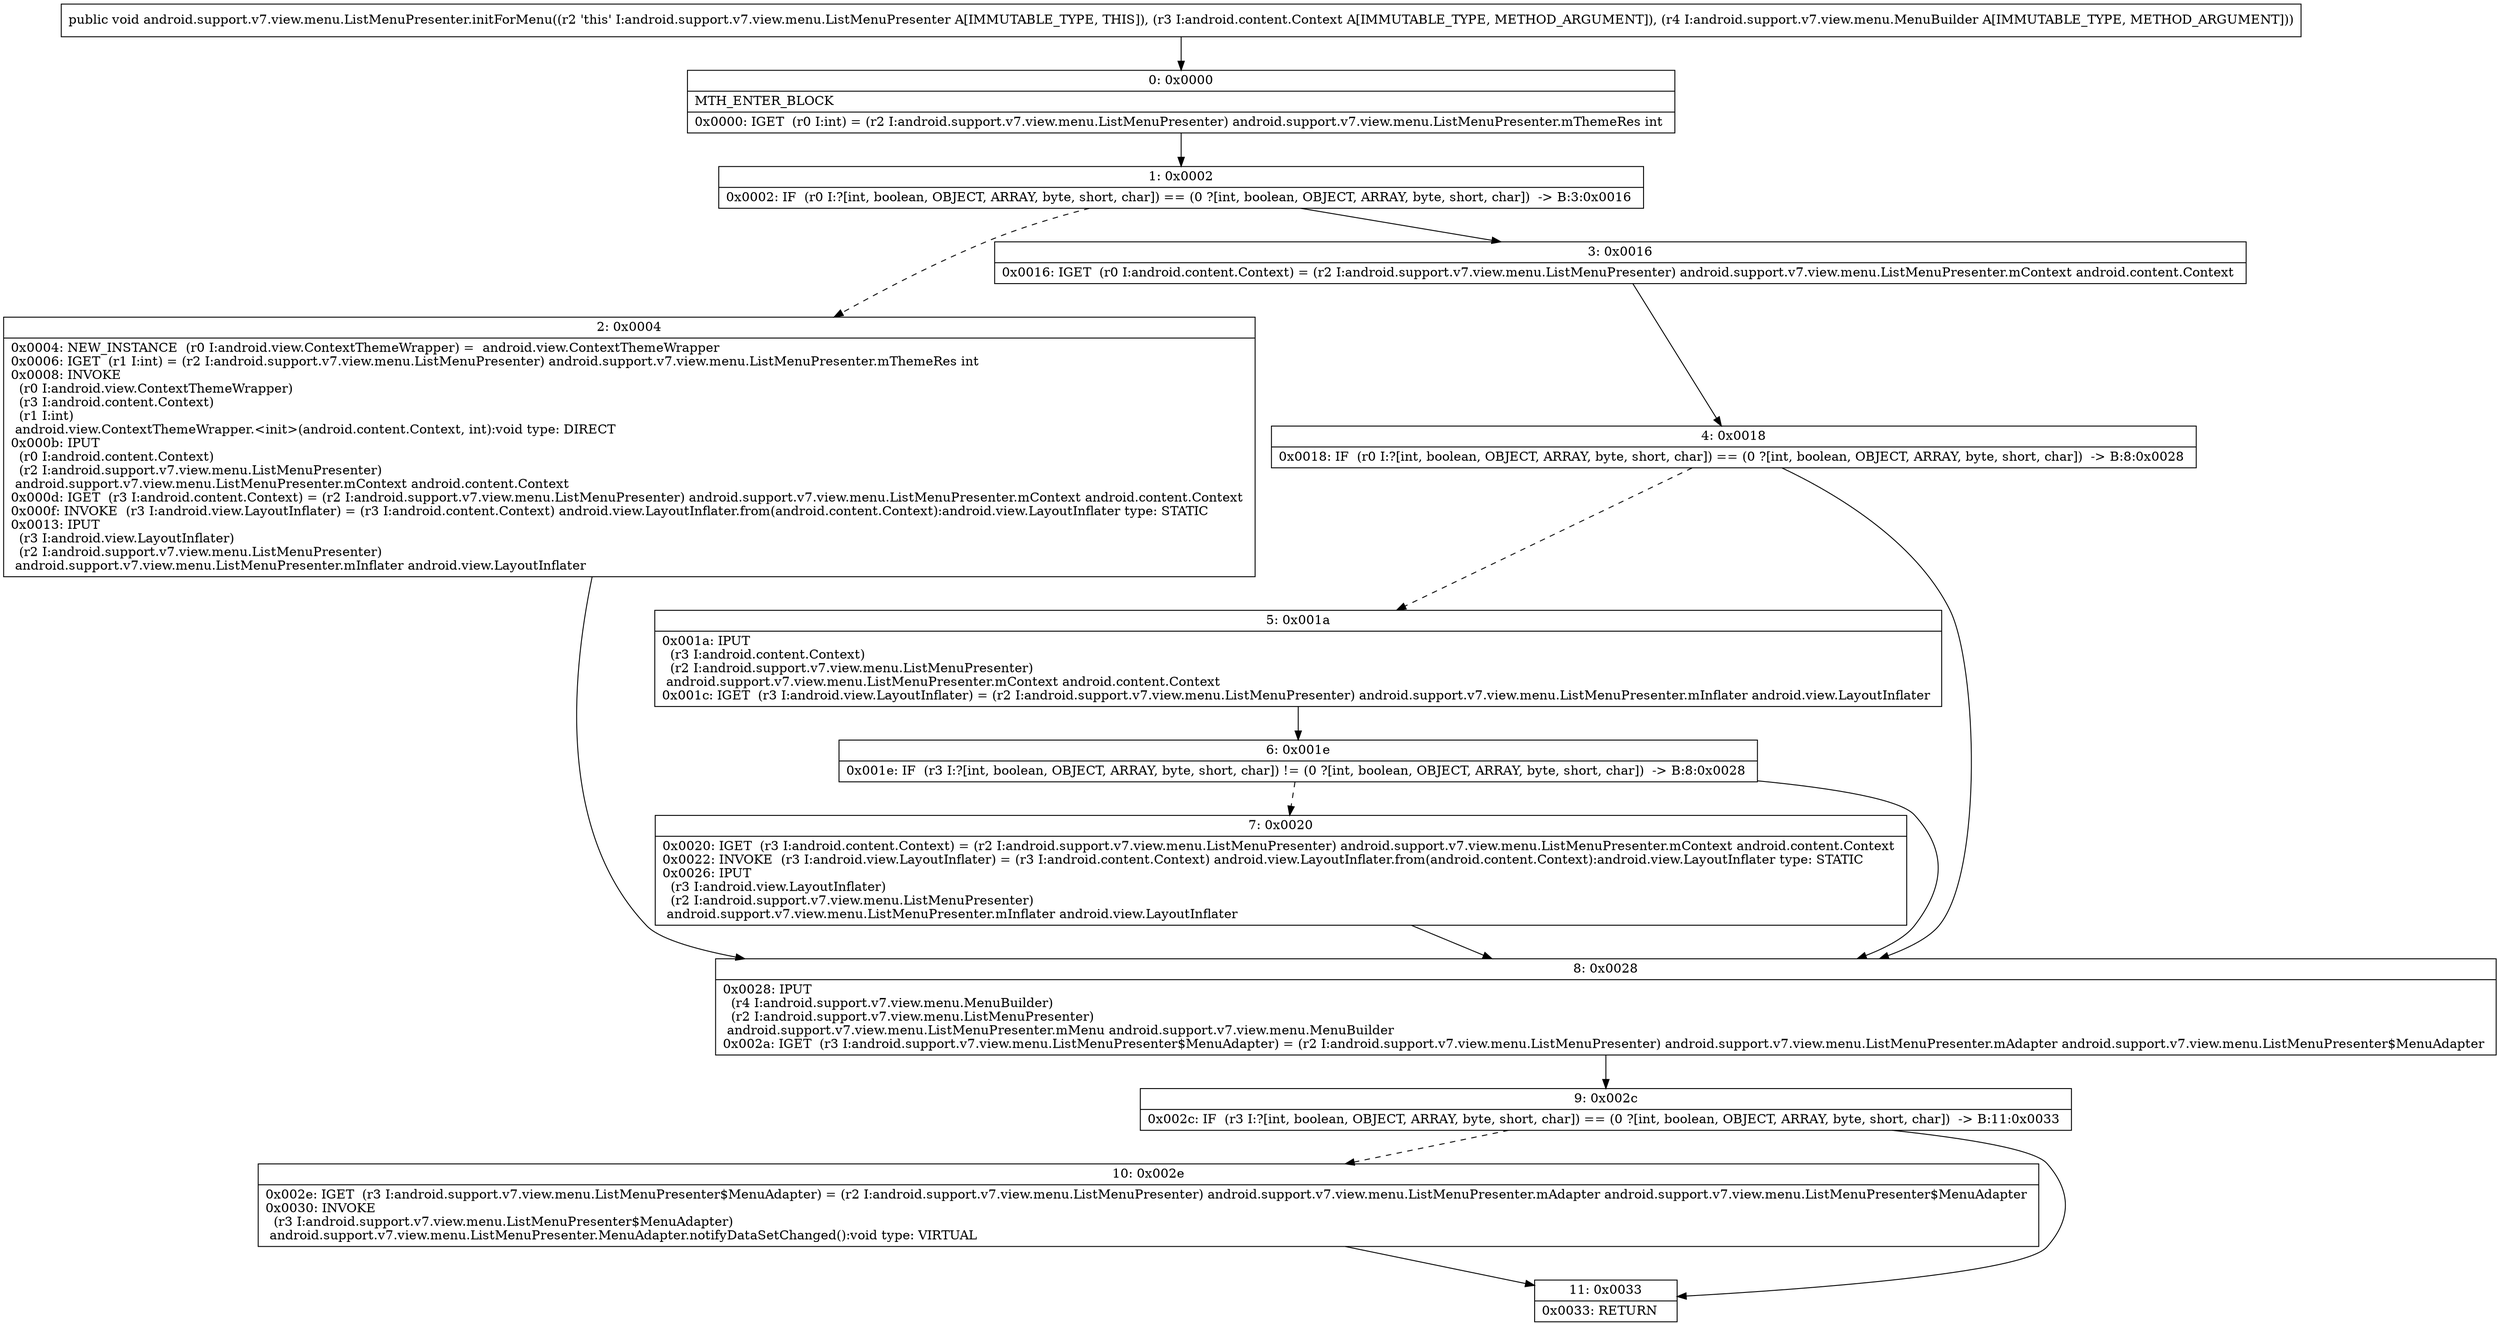 digraph "CFG forandroid.support.v7.view.menu.ListMenuPresenter.initForMenu(Landroid\/content\/Context;Landroid\/support\/v7\/view\/menu\/MenuBuilder;)V" {
Node_0 [shape=record,label="{0\:\ 0x0000|MTH_ENTER_BLOCK\l|0x0000: IGET  (r0 I:int) = (r2 I:android.support.v7.view.menu.ListMenuPresenter) android.support.v7.view.menu.ListMenuPresenter.mThemeRes int \l}"];
Node_1 [shape=record,label="{1\:\ 0x0002|0x0002: IF  (r0 I:?[int, boolean, OBJECT, ARRAY, byte, short, char]) == (0 ?[int, boolean, OBJECT, ARRAY, byte, short, char])  \-\> B:3:0x0016 \l}"];
Node_2 [shape=record,label="{2\:\ 0x0004|0x0004: NEW_INSTANCE  (r0 I:android.view.ContextThemeWrapper) =  android.view.ContextThemeWrapper \l0x0006: IGET  (r1 I:int) = (r2 I:android.support.v7.view.menu.ListMenuPresenter) android.support.v7.view.menu.ListMenuPresenter.mThemeRes int \l0x0008: INVOKE  \l  (r0 I:android.view.ContextThemeWrapper)\l  (r3 I:android.content.Context)\l  (r1 I:int)\l android.view.ContextThemeWrapper.\<init\>(android.content.Context, int):void type: DIRECT \l0x000b: IPUT  \l  (r0 I:android.content.Context)\l  (r2 I:android.support.v7.view.menu.ListMenuPresenter)\l android.support.v7.view.menu.ListMenuPresenter.mContext android.content.Context \l0x000d: IGET  (r3 I:android.content.Context) = (r2 I:android.support.v7.view.menu.ListMenuPresenter) android.support.v7.view.menu.ListMenuPresenter.mContext android.content.Context \l0x000f: INVOKE  (r3 I:android.view.LayoutInflater) = (r3 I:android.content.Context) android.view.LayoutInflater.from(android.content.Context):android.view.LayoutInflater type: STATIC \l0x0013: IPUT  \l  (r3 I:android.view.LayoutInflater)\l  (r2 I:android.support.v7.view.menu.ListMenuPresenter)\l android.support.v7.view.menu.ListMenuPresenter.mInflater android.view.LayoutInflater \l}"];
Node_3 [shape=record,label="{3\:\ 0x0016|0x0016: IGET  (r0 I:android.content.Context) = (r2 I:android.support.v7.view.menu.ListMenuPresenter) android.support.v7.view.menu.ListMenuPresenter.mContext android.content.Context \l}"];
Node_4 [shape=record,label="{4\:\ 0x0018|0x0018: IF  (r0 I:?[int, boolean, OBJECT, ARRAY, byte, short, char]) == (0 ?[int, boolean, OBJECT, ARRAY, byte, short, char])  \-\> B:8:0x0028 \l}"];
Node_5 [shape=record,label="{5\:\ 0x001a|0x001a: IPUT  \l  (r3 I:android.content.Context)\l  (r2 I:android.support.v7.view.menu.ListMenuPresenter)\l android.support.v7.view.menu.ListMenuPresenter.mContext android.content.Context \l0x001c: IGET  (r3 I:android.view.LayoutInflater) = (r2 I:android.support.v7.view.menu.ListMenuPresenter) android.support.v7.view.menu.ListMenuPresenter.mInflater android.view.LayoutInflater \l}"];
Node_6 [shape=record,label="{6\:\ 0x001e|0x001e: IF  (r3 I:?[int, boolean, OBJECT, ARRAY, byte, short, char]) != (0 ?[int, boolean, OBJECT, ARRAY, byte, short, char])  \-\> B:8:0x0028 \l}"];
Node_7 [shape=record,label="{7\:\ 0x0020|0x0020: IGET  (r3 I:android.content.Context) = (r2 I:android.support.v7.view.menu.ListMenuPresenter) android.support.v7.view.menu.ListMenuPresenter.mContext android.content.Context \l0x0022: INVOKE  (r3 I:android.view.LayoutInflater) = (r3 I:android.content.Context) android.view.LayoutInflater.from(android.content.Context):android.view.LayoutInflater type: STATIC \l0x0026: IPUT  \l  (r3 I:android.view.LayoutInflater)\l  (r2 I:android.support.v7.view.menu.ListMenuPresenter)\l android.support.v7.view.menu.ListMenuPresenter.mInflater android.view.LayoutInflater \l}"];
Node_8 [shape=record,label="{8\:\ 0x0028|0x0028: IPUT  \l  (r4 I:android.support.v7.view.menu.MenuBuilder)\l  (r2 I:android.support.v7.view.menu.ListMenuPresenter)\l android.support.v7.view.menu.ListMenuPresenter.mMenu android.support.v7.view.menu.MenuBuilder \l0x002a: IGET  (r3 I:android.support.v7.view.menu.ListMenuPresenter$MenuAdapter) = (r2 I:android.support.v7.view.menu.ListMenuPresenter) android.support.v7.view.menu.ListMenuPresenter.mAdapter android.support.v7.view.menu.ListMenuPresenter$MenuAdapter \l}"];
Node_9 [shape=record,label="{9\:\ 0x002c|0x002c: IF  (r3 I:?[int, boolean, OBJECT, ARRAY, byte, short, char]) == (0 ?[int, boolean, OBJECT, ARRAY, byte, short, char])  \-\> B:11:0x0033 \l}"];
Node_10 [shape=record,label="{10\:\ 0x002e|0x002e: IGET  (r3 I:android.support.v7.view.menu.ListMenuPresenter$MenuAdapter) = (r2 I:android.support.v7.view.menu.ListMenuPresenter) android.support.v7.view.menu.ListMenuPresenter.mAdapter android.support.v7.view.menu.ListMenuPresenter$MenuAdapter \l0x0030: INVOKE  \l  (r3 I:android.support.v7.view.menu.ListMenuPresenter$MenuAdapter)\l android.support.v7.view.menu.ListMenuPresenter.MenuAdapter.notifyDataSetChanged():void type: VIRTUAL \l}"];
Node_11 [shape=record,label="{11\:\ 0x0033|0x0033: RETURN   \l}"];
MethodNode[shape=record,label="{public void android.support.v7.view.menu.ListMenuPresenter.initForMenu((r2 'this' I:android.support.v7.view.menu.ListMenuPresenter A[IMMUTABLE_TYPE, THIS]), (r3 I:android.content.Context A[IMMUTABLE_TYPE, METHOD_ARGUMENT]), (r4 I:android.support.v7.view.menu.MenuBuilder A[IMMUTABLE_TYPE, METHOD_ARGUMENT])) }"];
MethodNode -> Node_0;
Node_0 -> Node_1;
Node_1 -> Node_2[style=dashed];
Node_1 -> Node_3;
Node_2 -> Node_8;
Node_3 -> Node_4;
Node_4 -> Node_5[style=dashed];
Node_4 -> Node_8;
Node_5 -> Node_6;
Node_6 -> Node_7[style=dashed];
Node_6 -> Node_8;
Node_7 -> Node_8;
Node_8 -> Node_9;
Node_9 -> Node_10[style=dashed];
Node_9 -> Node_11;
Node_10 -> Node_11;
}

